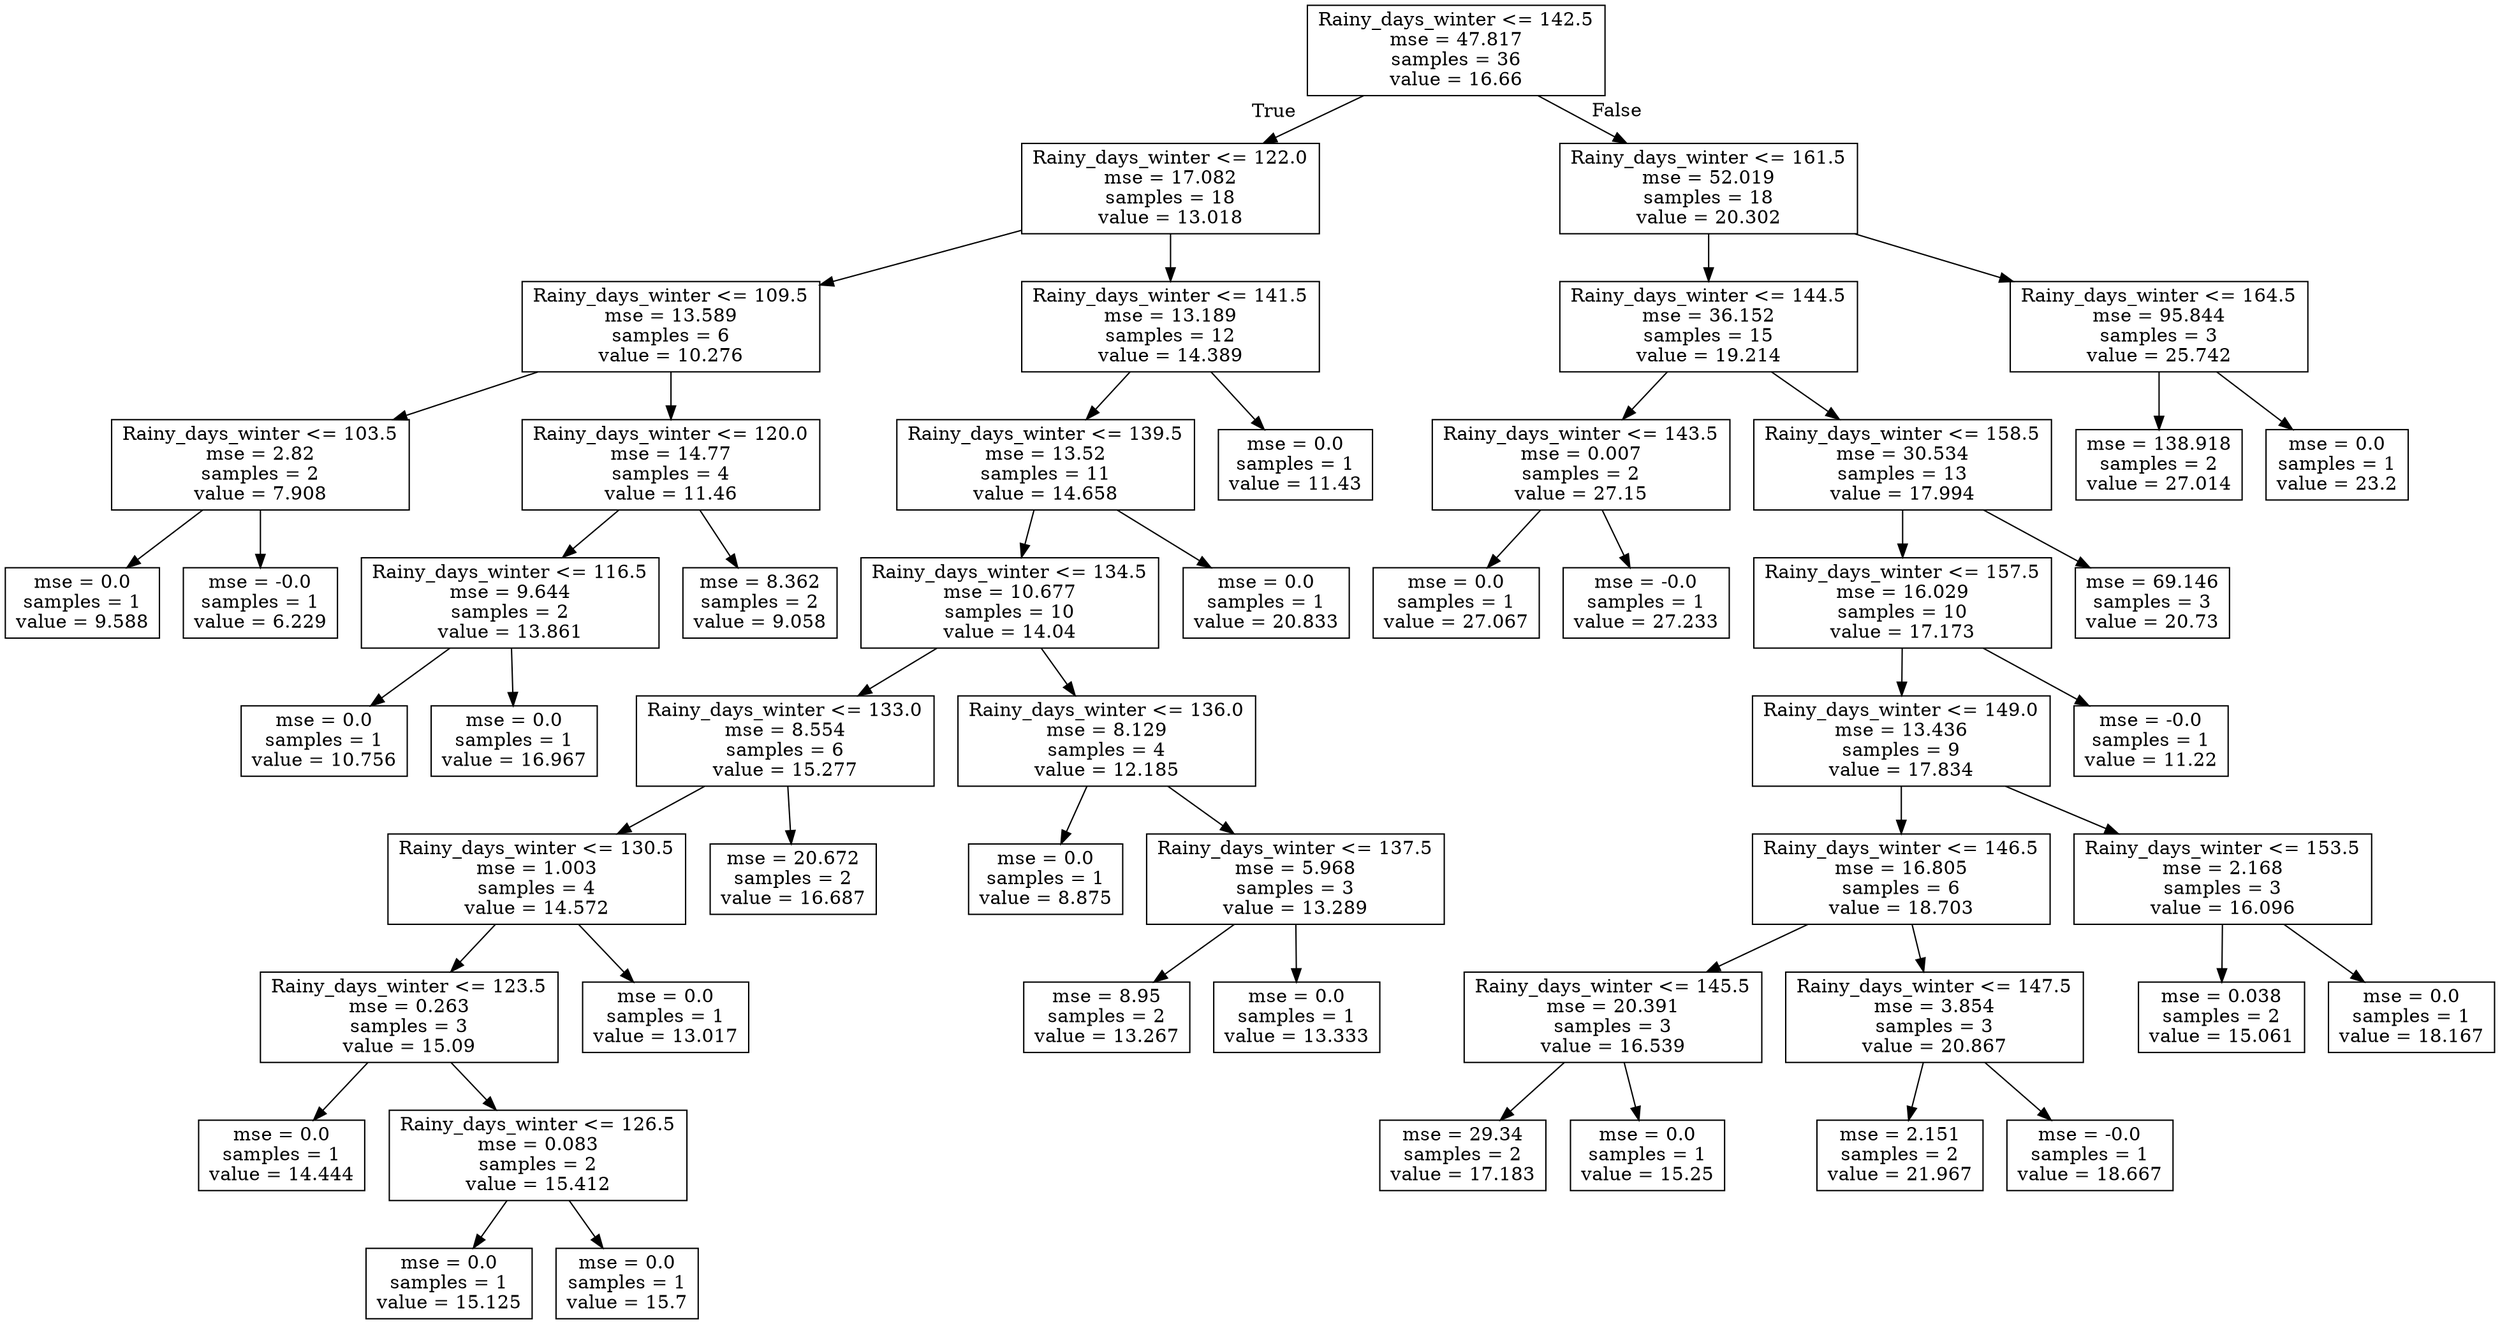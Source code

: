 digraph Tree {
node [shape=box] ;
0 [label="Rainy_days_winter <= 142.5\nmse = 47.817\nsamples = 36\nvalue = 16.66"] ;
1 [label="Rainy_days_winter <= 122.0\nmse = 17.082\nsamples = 18\nvalue = 13.018"] ;
0 -> 1 [labeldistance=2.5, labelangle=45, headlabel="True"] ;
2 [label="Rainy_days_winter <= 109.5\nmse = 13.589\nsamples = 6\nvalue = 10.276"] ;
1 -> 2 ;
3 [label="Rainy_days_winter <= 103.5\nmse = 2.82\nsamples = 2\nvalue = 7.908"] ;
2 -> 3 ;
4 [label="mse = 0.0\nsamples = 1\nvalue = 9.588"] ;
3 -> 4 ;
5 [label="mse = -0.0\nsamples = 1\nvalue = 6.229"] ;
3 -> 5 ;
6 [label="Rainy_days_winter <= 120.0\nmse = 14.77\nsamples = 4\nvalue = 11.46"] ;
2 -> 6 ;
7 [label="Rainy_days_winter <= 116.5\nmse = 9.644\nsamples = 2\nvalue = 13.861"] ;
6 -> 7 ;
8 [label="mse = 0.0\nsamples = 1\nvalue = 10.756"] ;
7 -> 8 ;
9 [label="mse = 0.0\nsamples = 1\nvalue = 16.967"] ;
7 -> 9 ;
10 [label="mse = 8.362\nsamples = 2\nvalue = 9.058"] ;
6 -> 10 ;
11 [label="Rainy_days_winter <= 141.5\nmse = 13.189\nsamples = 12\nvalue = 14.389"] ;
1 -> 11 ;
12 [label="Rainy_days_winter <= 139.5\nmse = 13.52\nsamples = 11\nvalue = 14.658"] ;
11 -> 12 ;
13 [label="Rainy_days_winter <= 134.5\nmse = 10.677\nsamples = 10\nvalue = 14.04"] ;
12 -> 13 ;
14 [label="Rainy_days_winter <= 133.0\nmse = 8.554\nsamples = 6\nvalue = 15.277"] ;
13 -> 14 ;
15 [label="Rainy_days_winter <= 130.5\nmse = 1.003\nsamples = 4\nvalue = 14.572"] ;
14 -> 15 ;
16 [label="Rainy_days_winter <= 123.5\nmse = 0.263\nsamples = 3\nvalue = 15.09"] ;
15 -> 16 ;
17 [label="mse = 0.0\nsamples = 1\nvalue = 14.444"] ;
16 -> 17 ;
18 [label="Rainy_days_winter <= 126.5\nmse = 0.083\nsamples = 2\nvalue = 15.412"] ;
16 -> 18 ;
19 [label="mse = 0.0\nsamples = 1\nvalue = 15.125"] ;
18 -> 19 ;
20 [label="mse = 0.0\nsamples = 1\nvalue = 15.7"] ;
18 -> 20 ;
21 [label="mse = 0.0\nsamples = 1\nvalue = 13.017"] ;
15 -> 21 ;
22 [label="mse = 20.672\nsamples = 2\nvalue = 16.687"] ;
14 -> 22 ;
23 [label="Rainy_days_winter <= 136.0\nmse = 8.129\nsamples = 4\nvalue = 12.185"] ;
13 -> 23 ;
24 [label="mse = 0.0\nsamples = 1\nvalue = 8.875"] ;
23 -> 24 ;
25 [label="Rainy_days_winter <= 137.5\nmse = 5.968\nsamples = 3\nvalue = 13.289"] ;
23 -> 25 ;
26 [label="mse = 8.95\nsamples = 2\nvalue = 13.267"] ;
25 -> 26 ;
27 [label="mse = 0.0\nsamples = 1\nvalue = 13.333"] ;
25 -> 27 ;
28 [label="mse = 0.0\nsamples = 1\nvalue = 20.833"] ;
12 -> 28 ;
29 [label="mse = 0.0\nsamples = 1\nvalue = 11.43"] ;
11 -> 29 ;
30 [label="Rainy_days_winter <= 161.5\nmse = 52.019\nsamples = 18\nvalue = 20.302"] ;
0 -> 30 [labeldistance=2.5, labelangle=-45, headlabel="False"] ;
31 [label="Rainy_days_winter <= 144.5\nmse = 36.152\nsamples = 15\nvalue = 19.214"] ;
30 -> 31 ;
32 [label="Rainy_days_winter <= 143.5\nmse = 0.007\nsamples = 2\nvalue = 27.15"] ;
31 -> 32 ;
33 [label="mse = 0.0\nsamples = 1\nvalue = 27.067"] ;
32 -> 33 ;
34 [label="mse = -0.0\nsamples = 1\nvalue = 27.233"] ;
32 -> 34 ;
35 [label="Rainy_days_winter <= 158.5\nmse = 30.534\nsamples = 13\nvalue = 17.994"] ;
31 -> 35 ;
36 [label="Rainy_days_winter <= 157.5\nmse = 16.029\nsamples = 10\nvalue = 17.173"] ;
35 -> 36 ;
37 [label="Rainy_days_winter <= 149.0\nmse = 13.436\nsamples = 9\nvalue = 17.834"] ;
36 -> 37 ;
38 [label="Rainy_days_winter <= 146.5\nmse = 16.805\nsamples = 6\nvalue = 18.703"] ;
37 -> 38 ;
39 [label="Rainy_days_winter <= 145.5\nmse = 20.391\nsamples = 3\nvalue = 16.539"] ;
38 -> 39 ;
40 [label="mse = 29.34\nsamples = 2\nvalue = 17.183"] ;
39 -> 40 ;
41 [label="mse = 0.0\nsamples = 1\nvalue = 15.25"] ;
39 -> 41 ;
42 [label="Rainy_days_winter <= 147.5\nmse = 3.854\nsamples = 3\nvalue = 20.867"] ;
38 -> 42 ;
43 [label="mse = 2.151\nsamples = 2\nvalue = 21.967"] ;
42 -> 43 ;
44 [label="mse = -0.0\nsamples = 1\nvalue = 18.667"] ;
42 -> 44 ;
45 [label="Rainy_days_winter <= 153.5\nmse = 2.168\nsamples = 3\nvalue = 16.096"] ;
37 -> 45 ;
46 [label="mse = 0.038\nsamples = 2\nvalue = 15.061"] ;
45 -> 46 ;
47 [label="mse = 0.0\nsamples = 1\nvalue = 18.167"] ;
45 -> 47 ;
48 [label="mse = -0.0\nsamples = 1\nvalue = 11.22"] ;
36 -> 48 ;
49 [label="mse = 69.146\nsamples = 3\nvalue = 20.73"] ;
35 -> 49 ;
50 [label="Rainy_days_winter <= 164.5\nmse = 95.844\nsamples = 3\nvalue = 25.742"] ;
30 -> 50 ;
51 [label="mse = 138.918\nsamples = 2\nvalue = 27.014"] ;
50 -> 51 ;
52 [label="mse = 0.0\nsamples = 1\nvalue = 23.2"] ;
50 -> 52 ;
}